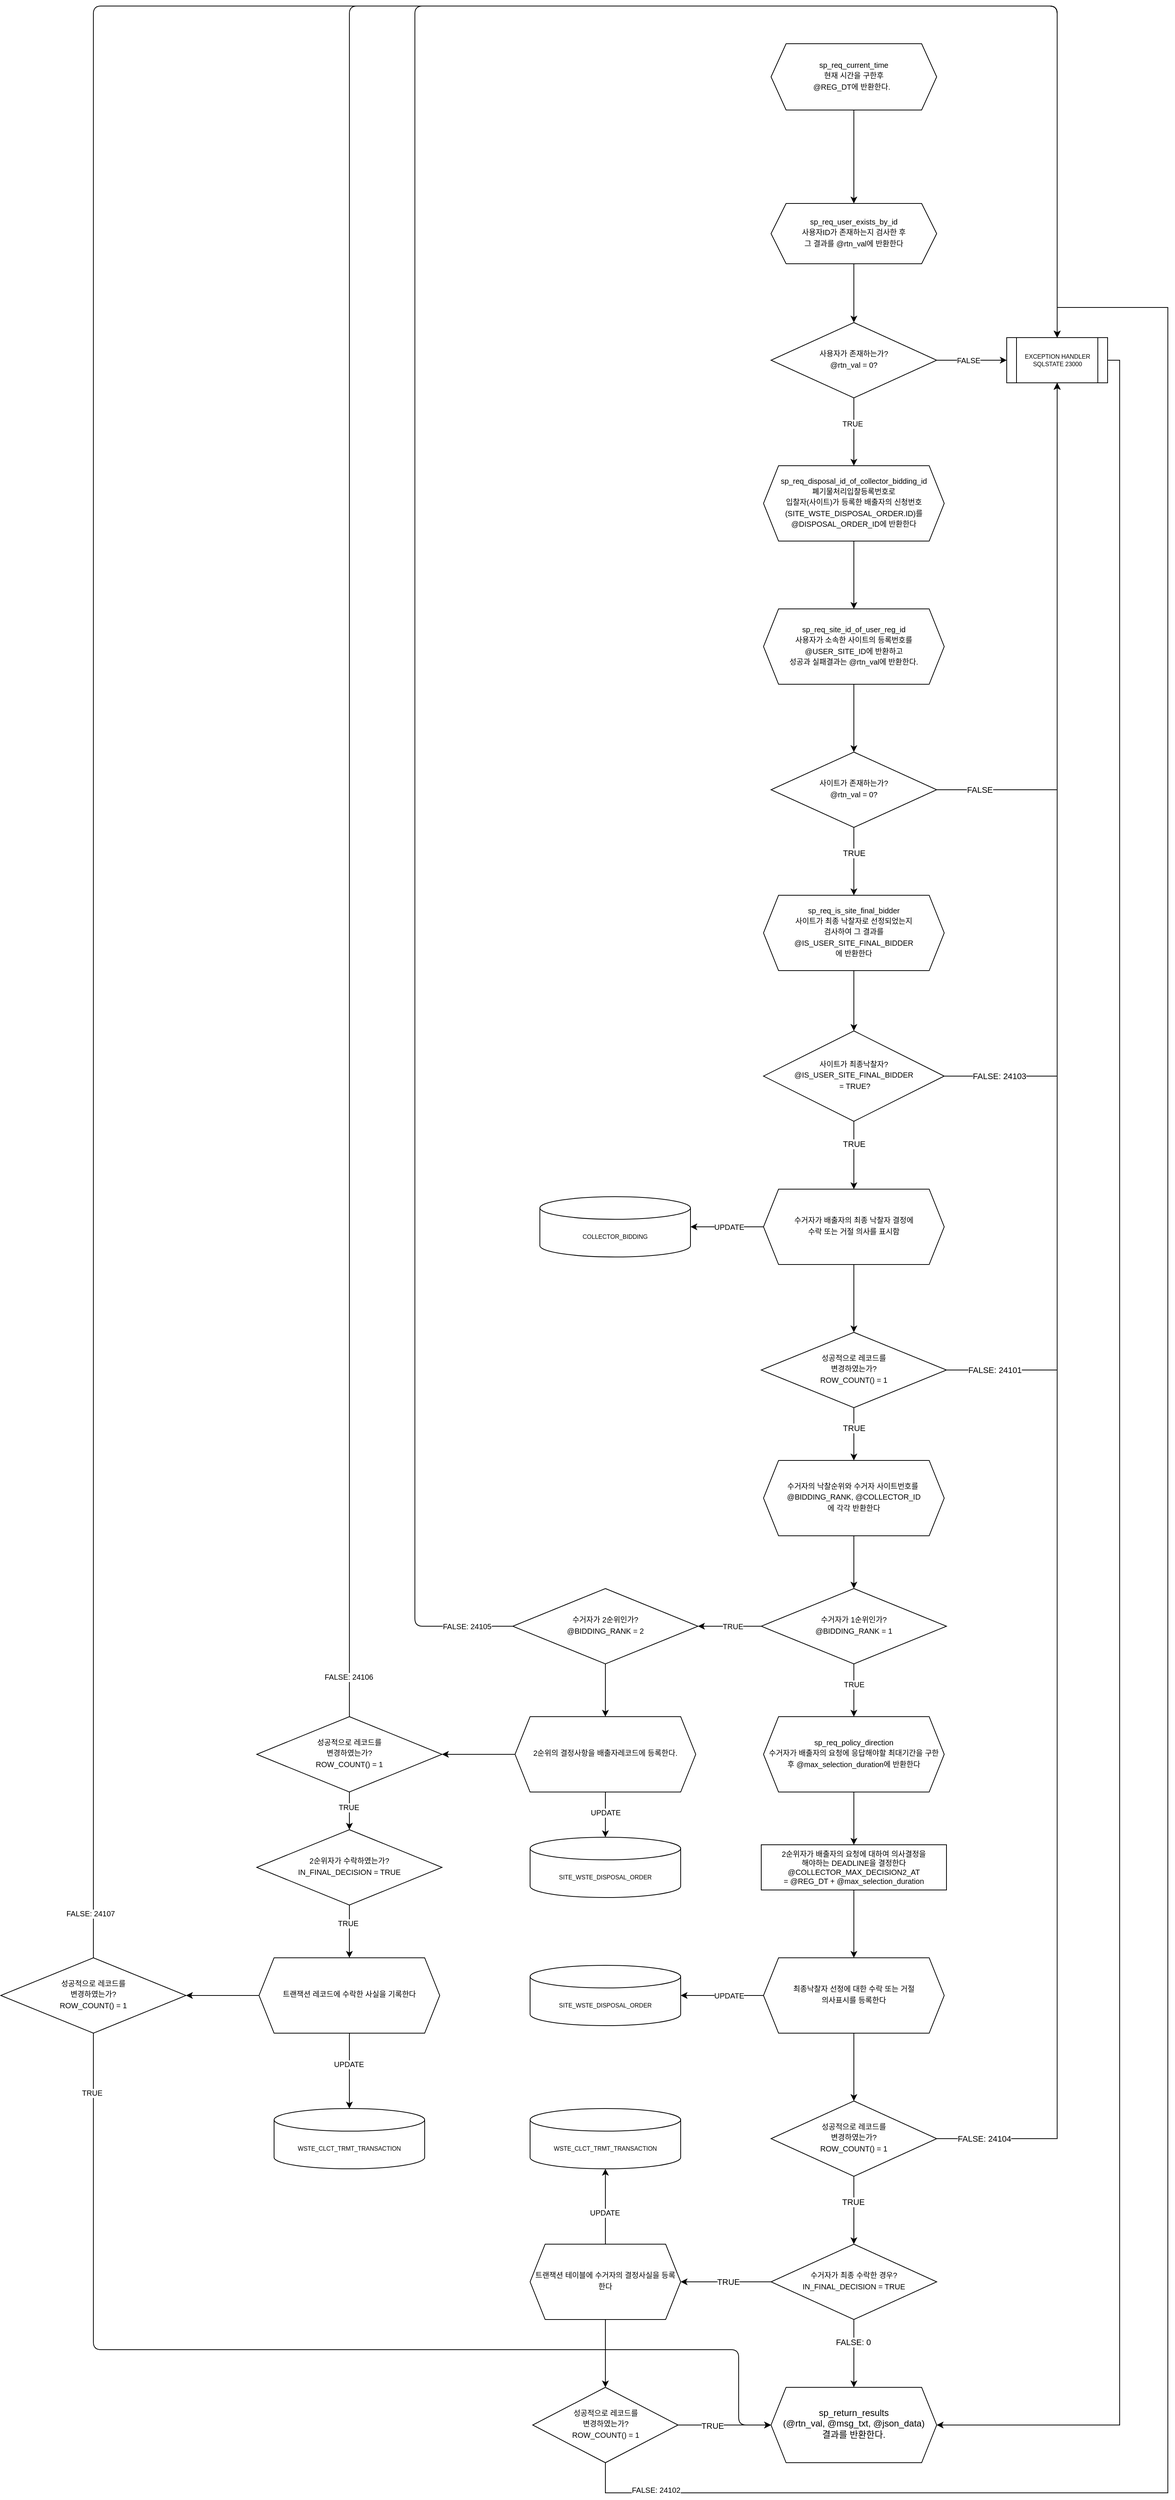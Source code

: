 <mxfile>
    <diagram id="yySY9vK7rYap_eBIG5R3" name="Page-1">
        <mxGraphModel dx="3676" dy="3416" grid="1" gridSize="10" guides="1" tooltips="1" connect="1" arrows="1" fold="1" page="1" pageScale="1" pageWidth="827" pageHeight="1169" math="0" shadow="0">
            <root>
                <mxCell id="0"/>
                <mxCell id="1" parent="0"/>
                <mxCell id="CMZ5Q1El2WQaPjV9q1QV-1" value="" style="edgeStyle=orthogonalEdgeStyle;rounded=0;orthogonalLoop=1;jettySize=auto;html=1;fontSize=8;" parent="1" source="CMZ5Q1El2WQaPjV9q1QV-2" target="CMZ5Q1El2WQaPjV9q1QV-4" edge="1">
                    <mxGeometry relative="1" as="geometry"/>
                </mxCell>
                <mxCell id="CMZ5Q1El2WQaPjV9q1QV-2" value="&lt;font style=&quot;font-size: 10px&quot;&gt;sp_req_current_time&lt;br&gt;현재 시간을 구한후&lt;br&gt;@REG_DT에 반환한다.&amp;nbsp;&amp;nbsp;&lt;/font&gt;" style="shape=hexagon;perimeter=hexagonPerimeter2;whiteSpace=wrap;html=1;fixedSize=1;shadow=0;strokeWidth=1;spacing=6;spacingTop=-4;" parent="1" vertex="1">
                    <mxGeometry x="-607" y="-2260" width="220" height="88" as="geometry"/>
                </mxCell>
                <mxCell id="CMZ5Q1El2WQaPjV9q1QV-3" value="" style="edgeStyle=orthogonalEdgeStyle;rounded=0;orthogonalLoop=1;jettySize=auto;html=1;fontSize=8;" parent="1" source="CMZ5Q1El2WQaPjV9q1QV-4" target="CMZ5Q1El2WQaPjV9q1QV-8" edge="1">
                    <mxGeometry relative="1" as="geometry"/>
                </mxCell>
                <mxCell id="CMZ5Q1El2WQaPjV9q1QV-4" value="&lt;font style=&quot;font-size: 10px&quot;&gt;sp_req_user_exists_by_id&lt;br&gt;사용자ID가 존재하는지 검사한 후&lt;br&gt;그 결과를 @rtn_val에 반환한다&lt;/font&gt;" style="shape=hexagon;perimeter=hexagonPerimeter2;whiteSpace=wrap;html=1;fixedSize=1;shadow=0;strokeWidth=1;spacing=6;spacingTop=-4;" parent="1" vertex="1">
                    <mxGeometry x="-607" y="-2048" width="220" height="80" as="geometry"/>
                </mxCell>
                <mxCell id="CMZ5Q1El2WQaPjV9q1QV-5" value="" style="edgeStyle=orthogonalEdgeStyle;rounded=0;orthogonalLoop=1;jettySize=auto;html=1;fontSize=8;" parent="1" source="CMZ5Q1El2WQaPjV9q1QV-8" target="CMZ5Q1El2WQaPjV9q1QV-9" edge="1">
                    <mxGeometry relative="1" as="geometry"/>
                </mxCell>
                <mxCell id="CMZ5Q1El2WQaPjV9q1QV-6" value="&lt;font style=&quot;font-size: 10px&quot;&gt;TRUE&lt;/font&gt;" style="edgeLabel;html=1;align=center;verticalAlign=middle;resizable=0;points=[];fontSize=8;" parent="CMZ5Q1El2WQaPjV9q1QV-5" vertex="1" connectable="0">
                    <mxGeometry x="-0.244" y="-2" relative="1" as="geometry">
                        <mxPoint as="offset"/>
                    </mxGeometry>
                </mxCell>
                <mxCell id="CMZ5Q1El2WQaPjV9q1QV-21" value="" style="edgeStyle=orthogonalEdgeStyle;rounded=0;orthogonalLoop=1;jettySize=auto;html=1;" parent="1" source="CMZ5Q1El2WQaPjV9q1QV-8" target="CMZ5Q1El2WQaPjV9q1QV-20" edge="1">
                    <mxGeometry relative="1" as="geometry"/>
                </mxCell>
                <mxCell id="CMZ5Q1El2WQaPjV9q1QV-22" value="&lt;font style=&quot;font-size: 10px&quot;&gt;FALSE&lt;/font&gt;" style="edgeLabel;html=1;align=center;verticalAlign=middle;resizable=0;points=[];" parent="CMZ5Q1El2WQaPjV9q1QV-21" vertex="1" connectable="0">
                    <mxGeometry x="-0.2" relative="1" as="geometry">
                        <mxPoint x="5" as="offset"/>
                    </mxGeometry>
                </mxCell>
                <mxCell id="CMZ5Q1El2WQaPjV9q1QV-8" value="&lt;font style=&quot;font-size: 10px&quot;&gt;사용자가 존재하는가?&lt;br&gt;@rtn_val = 0?&lt;/font&gt;" style="rhombus;whiteSpace=wrap;html=1;shadow=0;strokeWidth=1;spacing=6;spacingTop=-4;" parent="1" vertex="1">
                    <mxGeometry x="-607" y="-1890" width="220" height="100" as="geometry"/>
                </mxCell>
                <mxCell id="CMZ5Q1El2WQaPjV9q1QV-11" value="" style="edgeStyle=orthogonalEdgeStyle;rounded=0;orthogonalLoop=1;jettySize=auto;html=1;entryX=0.5;entryY=0;entryDx=0;entryDy=0;" parent="1" source="CMZ5Q1El2WQaPjV9q1QV-9" target="CMZ5Q1El2WQaPjV9q1QV-12" edge="1">
                    <mxGeometry relative="1" as="geometry">
                        <mxPoint x="-467" y="-1550" as="targetPoint"/>
                    </mxGeometry>
                </mxCell>
                <mxCell id="CMZ5Q1El2WQaPjV9q1QV-9" value="&lt;font style=&quot;font-size: 10px&quot;&gt;sp_req_disposal_id_of_collector_bidding_id&lt;br&gt;폐기물처리입찰등록번호로&lt;br&gt;입찰자(사이트)가 등록한 배출자의 신청번호&lt;br&gt;(SITE_WSTE_DISPOSAL_ORDER.ID)를 @DISPOSAL_ORDER_ID에 반환한다&lt;/font&gt;" style="shape=hexagon;perimeter=hexagonPerimeter2;whiteSpace=wrap;html=1;fixedSize=1;shadow=0;strokeWidth=1;spacing=6;spacingTop=-4;" parent="1" vertex="1">
                    <mxGeometry x="-617" y="-1700" width="240" height="100" as="geometry"/>
                </mxCell>
                <mxCell id="CMZ5Q1El2WQaPjV9q1QV-14" value="" style="edgeStyle=orthogonalEdgeStyle;rounded=0;orthogonalLoop=1;jettySize=auto;html=1;entryX=0.5;entryY=0;entryDx=0;entryDy=0;" parent="1" source="CMZ5Q1El2WQaPjV9q1QV-12" target="CMZ5Q1El2WQaPjV9q1QV-15" edge="1">
                    <mxGeometry relative="1" as="geometry">
                        <mxPoint x="-437" y="-1350" as="targetPoint"/>
                    </mxGeometry>
                </mxCell>
                <mxCell id="CMZ5Q1El2WQaPjV9q1QV-12" value="&lt;font style=&quot;font-size: 10px&quot;&gt;sp_req_site_id_of_user_reg_id&lt;br&gt;사용자가 소속한 사이트의 등록번호를&lt;br&gt;@USER_SITE_ID에 반환하고&lt;br&gt;성공과 실패결과는&amp;nbsp;@rtn_val에 반환한다.&lt;/font&gt;" style="shape=hexagon;perimeter=hexagonPerimeter2;whiteSpace=wrap;html=1;fixedSize=1;shadow=0;strokeWidth=1;spacing=6;spacingTop=-4;" parent="1" vertex="1">
                    <mxGeometry x="-617" y="-1510" width="240" height="100" as="geometry"/>
                </mxCell>
                <mxCell id="CMZ5Q1El2WQaPjV9q1QV-19" value="" style="edgeStyle=orthogonalEdgeStyle;rounded=0;orthogonalLoop=1;jettySize=auto;html=1;" parent="1" source="CMZ5Q1El2WQaPjV9q1QV-15" target="CMZ5Q1El2WQaPjV9q1QV-17" edge="1">
                    <mxGeometry relative="1" as="geometry">
                        <Array as="points">
                            <mxPoint x="-497" y="-1180"/>
                            <mxPoint x="-497" y="-1180"/>
                        </Array>
                    </mxGeometry>
                </mxCell>
                <mxCell id="CMZ5Q1El2WQaPjV9q1QV-23" value="TRUE" style="edgeLabel;html=1;align=center;verticalAlign=middle;resizable=0;points=[];" parent="CMZ5Q1El2WQaPjV9q1QV-19" vertex="1" connectable="0">
                    <mxGeometry x="-0.244" relative="1" as="geometry">
                        <mxPoint as="offset"/>
                    </mxGeometry>
                </mxCell>
                <mxCell id="CMZ5Q1El2WQaPjV9q1QV-24" style="edgeStyle=orthogonalEdgeStyle;rounded=0;orthogonalLoop=1;jettySize=auto;html=1;exitX=1;exitY=0.5;exitDx=0;exitDy=0;entryX=0.5;entryY=1;entryDx=0;entryDy=0;" parent="1" source="CMZ5Q1El2WQaPjV9q1QV-15" target="CMZ5Q1El2WQaPjV9q1QV-20" edge="1">
                    <mxGeometry relative="1" as="geometry"/>
                </mxCell>
                <mxCell id="CMZ5Q1El2WQaPjV9q1QV-25" value="FALSE" style="edgeLabel;html=1;align=center;verticalAlign=middle;resizable=0;points=[];" parent="CMZ5Q1El2WQaPjV9q1QV-24" vertex="1" connectable="0">
                    <mxGeometry x="-0.749" relative="1" as="geometry">
                        <mxPoint x="-31" as="offset"/>
                    </mxGeometry>
                </mxCell>
                <mxCell id="CMZ5Q1El2WQaPjV9q1QV-15" value="&lt;font style=&quot;font-size: 10px&quot;&gt;사이트가 존재하는가?&lt;br&gt;@rtn_val = 0?&lt;/font&gt;" style="rhombus;whiteSpace=wrap;html=1;shadow=0;strokeWidth=1;spacing=6;spacingTop=-4;" parent="1" vertex="1">
                    <mxGeometry x="-607" y="-1320" width="220" height="100" as="geometry"/>
                </mxCell>
                <mxCell id="CMZ5Q1El2WQaPjV9q1QV-16" value="" style="edgeStyle=orthogonalEdgeStyle;rounded=0;orthogonalLoop=1;jettySize=auto;html=1;entryX=0.5;entryY=0;entryDx=0;entryDy=0;" parent="1" source="CMZ5Q1El2WQaPjV9q1QV-17" target="CMZ5Q1El2WQaPjV9q1QV-18" edge="1">
                    <mxGeometry relative="1" as="geometry">
                        <mxPoint x="-437" y="-970" as="targetPoint"/>
                    </mxGeometry>
                </mxCell>
                <mxCell id="CMZ5Q1El2WQaPjV9q1QV-17" value="&lt;font style=&quot;font-size: 10px&quot;&gt;sp_req_is_site_final_bidder&lt;br&gt;사이트가 최종 낙찰자로 선정되었는지&lt;br&gt;검사하여 그 결과를&lt;br&gt;@IS_USER_SITE_FINAL_BIDDER&lt;br&gt;에 반환한다&lt;/font&gt;" style="shape=hexagon;perimeter=hexagonPerimeter2;whiteSpace=wrap;html=1;fixedSize=1;shadow=0;strokeWidth=1;spacing=6;spacingTop=-4;" parent="1" vertex="1">
                    <mxGeometry x="-617" y="-1130" width="240" height="100" as="geometry"/>
                </mxCell>
                <mxCell id="CMZ5Q1El2WQaPjV9q1QV-26" style="edgeStyle=orthogonalEdgeStyle;rounded=0;orthogonalLoop=1;jettySize=auto;html=1;exitX=1;exitY=0.5;exitDx=0;exitDy=0;entryX=0.5;entryY=1;entryDx=0;entryDy=0;" parent="1" source="CMZ5Q1El2WQaPjV9q1QV-18" target="CMZ5Q1El2WQaPjV9q1QV-20" edge="1">
                    <mxGeometry relative="1" as="geometry"/>
                </mxCell>
                <mxCell id="CMZ5Q1El2WQaPjV9q1QV-27" value="FALSE: 24103" style="edgeLabel;html=1;align=center;verticalAlign=middle;resizable=0;points=[];" parent="CMZ5Q1El2WQaPjV9q1QV-26" vertex="1" connectable="0">
                    <mxGeometry x="-0.861" y="-2" relative="1" as="geometry">
                        <mxPoint x="-2" y="-2" as="offset"/>
                    </mxGeometry>
                </mxCell>
                <mxCell id="CMZ5Q1El2WQaPjV9q1QV-31" value="" style="edgeStyle=orthogonalEdgeStyle;rounded=0;orthogonalLoop=1;jettySize=auto;html=1;" parent="1" source="CMZ5Q1El2WQaPjV9q1QV-18" target="CMZ5Q1El2WQaPjV9q1QV-29" edge="1">
                    <mxGeometry relative="1" as="geometry">
                        <Array as="points">
                            <mxPoint x="-497" y="-790"/>
                            <mxPoint x="-497" y="-790"/>
                        </Array>
                    </mxGeometry>
                </mxCell>
                <mxCell id="CMZ5Q1El2WQaPjV9q1QV-41" value="TRUE" style="edgeLabel;html=1;align=center;verticalAlign=middle;resizable=0;points=[];" parent="CMZ5Q1El2WQaPjV9q1QV-31" vertex="1" connectable="0">
                    <mxGeometry x="-0.33" relative="1" as="geometry">
                        <mxPoint as="offset"/>
                    </mxGeometry>
                </mxCell>
                <mxCell id="CMZ5Q1El2WQaPjV9q1QV-18" value="&lt;font style=&quot;font-size: 10px&quot;&gt;사이트가 최종낙찰자?&lt;br&gt;@IS_USER_SITE_FINAL_BIDDER&lt;br&gt;&amp;nbsp;= TRUE?&lt;/font&gt;" style="rhombus;whiteSpace=wrap;html=1;shadow=0;strokeWidth=1;spacing=6;spacingTop=-4;" parent="1" vertex="1">
                    <mxGeometry x="-617" y="-950" width="240" height="120" as="geometry"/>
                </mxCell>
                <mxCell id="CMZ5Q1El2WQaPjV9q1QV-58" style="edgeStyle=orthogonalEdgeStyle;rounded=0;orthogonalLoop=1;jettySize=auto;html=1;exitX=1;exitY=0.5;exitDx=0;exitDy=0;entryX=1;entryY=0.5;entryDx=0;entryDy=0;" parent="1" source="CMZ5Q1El2WQaPjV9q1QV-20" target="CMZ5Q1El2WQaPjV9q1QV-55" edge="1">
                    <mxGeometry relative="1" as="geometry">
                        <Array as="points">
                            <mxPoint x="-144" y="-1840"/>
                            <mxPoint x="-144" y="900"/>
                        </Array>
                    </mxGeometry>
                </mxCell>
                <mxCell id="CMZ5Q1El2WQaPjV9q1QV-20" value="EXCEPTION HANDLER&lt;br&gt;SQLSTATE 23000" style="shape=process;whiteSpace=wrap;html=1;backgroundOutline=1;fontSize=8;" parent="1" vertex="1">
                    <mxGeometry x="-294" y="-1870" width="134" height="60" as="geometry"/>
                </mxCell>
                <mxCell id="CMZ5Q1El2WQaPjV9q1QV-28" value="" style="edgeStyle=orthogonalEdgeStyle;rounded=0;orthogonalLoop=1;jettySize=auto;html=1;entryX=0.5;entryY=0;entryDx=0;entryDy=0;" parent="1" source="CMZ5Q1El2WQaPjV9q1QV-29" target="CMZ5Q1El2WQaPjV9q1QV-30" edge="1">
                    <mxGeometry relative="1" as="geometry">
                        <mxPoint x="-437" y="-580" as="targetPoint"/>
                    </mxGeometry>
                </mxCell>
                <mxCell id="CMZ5Q1El2WQaPjV9q1QV-33" value="" style="edgeStyle=orthogonalEdgeStyle;rounded=0;orthogonalLoop=1;jettySize=auto;html=1;" parent="1" source="CMZ5Q1El2WQaPjV9q1QV-29" target="CMZ5Q1El2WQaPjV9q1QV-32" edge="1">
                    <mxGeometry relative="1" as="geometry"/>
                </mxCell>
                <mxCell id="3" value="UPDATE" style="edgeLabel;html=1;align=center;verticalAlign=middle;resizable=0;points=[];fontSize=10;" vertex="1" connectable="0" parent="CMZ5Q1El2WQaPjV9q1QV-33">
                    <mxGeometry x="-0.043" relative="1" as="geometry">
                        <mxPoint as="offset"/>
                    </mxGeometry>
                </mxCell>
                <mxCell id="CMZ5Q1El2WQaPjV9q1QV-29" value="&lt;font style=&quot;font-size: 10px&quot;&gt;수거자가 배출자의 최종 낙찰자 결정에&lt;br&gt;수락 또는 거절 의사를 표시함&lt;/font&gt;" style="shape=hexagon;perimeter=hexagonPerimeter2;whiteSpace=wrap;html=1;fixedSize=1;shadow=0;strokeWidth=1;spacing=6;spacingTop=-4;" parent="1" vertex="1">
                    <mxGeometry x="-617" y="-740" width="240" height="100" as="geometry"/>
                </mxCell>
                <mxCell id="CMZ5Q1El2WQaPjV9q1QV-34" style="edgeStyle=orthogonalEdgeStyle;rounded=0;orthogonalLoop=1;jettySize=auto;html=1;exitX=1;exitY=0.5;exitDx=0;exitDy=0;entryX=0.5;entryY=1;entryDx=0;entryDy=0;" parent="1" source="CMZ5Q1El2WQaPjV9q1QV-30" target="CMZ5Q1El2WQaPjV9q1QV-20" edge="1">
                    <mxGeometry relative="1" as="geometry"/>
                </mxCell>
                <mxCell id="CMZ5Q1El2WQaPjV9q1QV-35" value="FALSE: 24101" style="edgeLabel;html=1;align=center;verticalAlign=middle;resizable=0;points=[];" parent="CMZ5Q1El2WQaPjV9q1QV-34" vertex="1" connectable="0">
                    <mxGeometry x="-0.874" y="1" relative="1" as="geometry">
                        <mxPoint x="-28" y="1" as="offset"/>
                    </mxGeometry>
                </mxCell>
                <mxCell id="CMZ5Q1El2WQaPjV9q1QV-39" value="" style="edgeStyle=orthogonalEdgeStyle;rounded=0;orthogonalLoop=1;jettySize=auto;html=1;entryX=0.5;entryY=0;entryDx=0;entryDy=0;" parent="1" source="CMZ5Q1El2WQaPjV9q1QV-30" target="4" edge="1">
                    <mxGeometry relative="1" as="geometry">
                        <mxPoint x="-467" y="-380" as="targetPoint"/>
                    </mxGeometry>
                </mxCell>
                <mxCell id="CMZ5Q1El2WQaPjV9q1QV-40" value="TRUE" style="edgeLabel;html=1;align=center;verticalAlign=middle;resizable=0;points=[];" parent="CMZ5Q1El2WQaPjV9q1QV-39" vertex="1" connectable="0">
                    <mxGeometry x="-0.222" relative="1" as="geometry">
                        <mxPoint as="offset"/>
                    </mxGeometry>
                </mxCell>
                <mxCell id="CMZ5Q1El2WQaPjV9q1QV-30" value="&lt;font style=&quot;font-size: 10px&quot;&gt;성공적으로 레코드를&lt;br&gt;변경하였는가?&lt;br&gt;ROW_COUNT() = 1&lt;/font&gt;" style="rhombus;whiteSpace=wrap;html=1;shadow=0;strokeWidth=1;spacing=6;spacingTop=-4;" parent="1" vertex="1">
                    <mxGeometry x="-620" y="-550" width="246" height="100" as="geometry"/>
                </mxCell>
                <mxCell id="CMZ5Q1El2WQaPjV9q1QV-32" value="COLLECTOR_BIDDING" style="shape=cylinder3;whiteSpace=wrap;html=1;boundedLbl=1;backgroundOutline=1;size=15;fontSize=8;" parent="1" vertex="1">
                    <mxGeometry x="-914" y="-730" width="200" height="80" as="geometry"/>
                </mxCell>
                <mxCell id="CMZ5Q1El2WQaPjV9q1QV-46" style="edgeStyle=orthogonalEdgeStyle;rounded=0;orthogonalLoop=1;jettySize=auto;html=1;entryX=1;entryY=0.5;entryDx=0;entryDy=0;entryPerimeter=0;" parent="1" source="CMZ5Q1El2WQaPjV9q1QV-42" target="CMZ5Q1El2WQaPjV9q1QV-45" edge="1">
                    <mxGeometry relative="1" as="geometry">
                        <Array as="points">
                            <mxPoint x="-664" y="330"/>
                            <mxPoint x="-664" y="330"/>
                        </Array>
                    </mxGeometry>
                </mxCell>
                <mxCell id="2" value="UPDATE" style="edgeLabel;html=1;align=center;verticalAlign=middle;resizable=0;points=[];fontSize=10;" vertex="1" connectable="0" parent="CMZ5Q1El2WQaPjV9q1QV-46">
                    <mxGeometry x="-0.154" relative="1" as="geometry">
                        <mxPoint as="offset"/>
                    </mxGeometry>
                </mxCell>
                <mxCell id="CMZ5Q1El2WQaPjV9q1QV-48" value="" style="edgeStyle=orthogonalEdgeStyle;rounded=0;orthogonalLoop=1;jettySize=auto;html=1;" parent="1" source="CMZ5Q1El2WQaPjV9q1QV-42" target="CMZ5Q1El2WQaPjV9q1QV-47" edge="1">
                    <mxGeometry relative="1" as="geometry"/>
                </mxCell>
                <mxCell id="CMZ5Q1El2WQaPjV9q1QV-42" value="&lt;font style=&quot;font-size: 10px&quot;&gt;최종낙찰자 선정에 대한 수락 또는 거절&lt;br&gt;의사표시를 등록한다&lt;/font&gt;" style="shape=hexagon;perimeter=hexagonPerimeter2;whiteSpace=wrap;html=1;fixedSize=1;shadow=0;strokeWidth=1;spacing=6;spacingTop=-4;" parent="1" vertex="1">
                    <mxGeometry x="-617" y="280" width="240" height="100" as="geometry"/>
                </mxCell>
                <mxCell id="CMZ5Q1El2WQaPjV9q1QV-45" value="SITE_WSTE_DISPOSAL_ORDER" style="shape=cylinder3;whiteSpace=wrap;html=1;boundedLbl=1;backgroundOutline=1;size=15;fontSize=8;" parent="1" vertex="1">
                    <mxGeometry x="-927" y="290" width="200" height="80" as="geometry"/>
                </mxCell>
                <mxCell id="CMZ5Q1El2WQaPjV9q1QV-50" value="" style="edgeStyle=orthogonalEdgeStyle;rounded=0;orthogonalLoop=1;jettySize=auto;html=1;" parent="1" source="CMZ5Q1El2WQaPjV9q1QV-47" target="CMZ5Q1El2WQaPjV9q1QV-49" edge="1">
                    <mxGeometry relative="1" as="geometry"/>
                </mxCell>
                <mxCell id="CMZ5Q1El2WQaPjV9q1QV-51" value="TRUE" style="edgeLabel;html=1;align=center;verticalAlign=middle;resizable=0;points=[];" parent="CMZ5Q1El2WQaPjV9q1QV-50" vertex="1" connectable="0">
                    <mxGeometry x="-0.244" y="-1" relative="1" as="geometry">
                        <mxPoint as="offset"/>
                    </mxGeometry>
                </mxCell>
                <mxCell id="CMZ5Q1El2WQaPjV9q1QV-52" style="edgeStyle=orthogonalEdgeStyle;rounded=0;orthogonalLoop=1;jettySize=auto;html=1;exitX=1;exitY=0.5;exitDx=0;exitDy=0;entryX=0.5;entryY=1;entryDx=0;entryDy=0;" parent="1" source="CMZ5Q1El2WQaPjV9q1QV-47" target="CMZ5Q1El2WQaPjV9q1QV-20" edge="1">
                    <mxGeometry relative="1" as="geometry"/>
                </mxCell>
                <mxCell id="CMZ5Q1El2WQaPjV9q1QV-53" value="FALSE: 24104" style="edgeLabel;html=1;align=center;verticalAlign=middle;resizable=0;points=[];" parent="CMZ5Q1El2WQaPjV9q1QV-52" vertex="1" connectable="0">
                    <mxGeometry x="-0.892" y="1" relative="1" as="geometry">
                        <mxPoint x="-72" y="1" as="offset"/>
                    </mxGeometry>
                </mxCell>
                <mxCell id="CMZ5Q1El2WQaPjV9q1QV-47" value="&lt;font style=&quot;font-size: 10px&quot;&gt;성공적으로 레코드를&lt;br&gt;변경하였는가?&lt;br&gt;ROW_COUNT() = 1&lt;/font&gt;" style="rhombus;whiteSpace=wrap;html=1;shadow=0;strokeWidth=1;spacing=6;spacingTop=-4;" parent="1" vertex="1">
                    <mxGeometry x="-607" y="470" width="220" height="100" as="geometry"/>
                </mxCell>
                <mxCell id="CMZ5Q1El2WQaPjV9q1QV-56" value="" style="edgeStyle=orthogonalEdgeStyle;rounded=0;orthogonalLoop=1;jettySize=auto;html=1;" parent="1" source="CMZ5Q1El2WQaPjV9q1QV-49" target="CMZ5Q1El2WQaPjV9q1QV-55" edge="1">
                    <mxGeometry relative="1" as="geometry"/>
                </mxCell>
                <mxCell id="CMZ5Q1El2WQaPjV9q1QV-57" value="FALSE: 0" style="edgeLabel;html=1;align=center;verticalAlign=middle;resizable=0;points=[];" parent="CMZ5Q1El2WQaPjV9q1QV-56" vertex="1" connectable="0">
                    <mxGeometry x="-0.333" y="-1" relative="1" as="geometry">
                        <mxPoint as="offset"/>
                    </mxGeometry>
                </mxCell>
                <mxCell id="CMZ5Q1El2WQaPjV9q1QV-61" value="" style="edgeStyle=orthogonalEdgeStyle;rounded=0;orthogonalLoop=1;jettySize=auto;html=1;" parent="1" source="CMZ5Q1El2WQaPjV9q1QV-49" target="CMZ5Q1El2WQaPjV9q1QV-60" edge="1">
                    <mxGeometry relative="1" as="geometry"/>
                </mxCell>
                <mxCell id="CMZ5Q1El2WQaPjV9q1QV-62" value="TRUE" style="edgeLabel;html=1;align=center;verticalAlign=middle;resizable=0;points=[];" parent="CMZ5Q1El2WQaPjV9q1QV-61" vertex="1" connectable="0">
                    <mxGeometry x="-0.209" y="1" relative="1" as="geometry">
                        <mxPoint x="-10" y="-1" as="offset"/>
                    </mxGeometry>
                </mxCell>
                <mxCell id="CMZ5Q1El2WQaPjV9q1QV-49" value="&lt;font style=&quot;font-size: 10px&quot;&gt;수거자가 최종 수락한 경우?&lt;br&gt;IN_FINAL_DECISION = TRUE&lt;/font&gt;" style="rhombus;whiteSpace=wrap;html=1;shadow=0;strokeWidth=1;spacing=6;spacingTop=-4;" parent="1" vertex="1">
                    <mxGeometry x="-607" y="660" width="220" height="100" as="geometry"/>
                </mxCell>
                <mxCell id="CMZ5Q1El2WQaPjV9q1QV-55" value="sp_return_results&lt;br&gt;(@rtn_val, @msg_txt, @json_data)&lt;br&gt;결과를 반환한다." style="shape=hexagon;perimeter=hexagonPerimeter2;whiteSpace=wrap;html=1;fixedSize=1;shadow=0;strokeWidth=1;spacing=6;spacingTop=-4;" parent="1" vertex="1">
                    <mxGeometry x="-607" y="850" width="220" height="100" as="geometry"/>
                </mxCell>
                <mxCell id="CMZ5Q1El2WQaPjV9q1QV-59" value="WSTE_CLCT_TRMT_TRANSACTION" style="shape=cylinder3;whiteSpace=wrap;html=1;boundedLbl=1;backgroundOutline=1;size=15;fontSize=8;" parent="1" vertex="1">
                    <mxGeometry x="-927" y="480" width="200" height="80" as="geometry"/>
                </mxCell>
                <mxCell id="CMZ5Q1El2WQaPjV9q1QV-63" style="edgeStyle=orthogonalEdgeStyle;rounded=0;orthogonalLoop=1;jettySize=auto;html=1;entryX=0.5;entryY=1;entryDx=0;entryDy=0;entryPerimeter=0;" parent="1" source="CMZ5Q1El2WQaPjV9q1QV-60" target="CMZ5Q1El2WQaPjV9q1QV-59" edge="1">
                    <mxGeometry relative="1" as="geometry"/>
                </mxCell>
                <mxCell id="14" value="UPDATE" style="edgeLabel;html=1;align=center;verticalAlign=middle;resizable=0;points=[];fontSize=10;" vertex="1" connectable="0" parent="CMZ5Q1El2WQaPjV9q1QV-63">
                    <mxGeometry x="-0.147" y="1" relative="1" as="geometry">
                        <mxPoint as="offset"/>
                    </mxGeometry>
                </mxCell>
                <mxCell id="CMZ5Q1El2WQaPjV9q1QV-65" style="edgeStyle=orthogonalEdgeStyle;rounded=0;orthogonalLoop=1;jettySize=auto;html=1;entryX=0.5;entryY=0;entryDx=0;entryDy=0;" parent="1" source="CMZ5Q1El2WQaPjV9q1QV-60" target="CMZ5Q1El2WQaPjV9q1QV-64" edge="1">
                    <mxGeometry relative="1" as="geometry"/>
                </mxCell>
                <mxCell id="CMZ5Q1El2WQaPjV9q1QV-60" value="&lt;span style=&quot;font-size: 10px&quot;&gt;트랜잭션 테이블에 수거자의 결정사실을 등록한다&lt;/span&gt;" style="shape=hexagon;perimeter=hexagonPerimeter2;whiteSpace=wrap;html=1;fixedSize=1;shadow=0;strokeWidth=1;spacing=6;spacingTop=-4;" parent="1" vertex="1">
                    <mxGeometry x="-927" y="660" width="200" height="100" as="geometry"/>
                </mxCell>
                <mxCell id="CMZ5Q1El2WQaPjV9q1QV-66" style="edgeStyle=orthogonalEdgeStyle;rounded=0;orthogonalLoop=1;jettySize=auto;html=1;entryX=0;entryY=0.5;entryDx=0;entryDy=0;" parent="1" source="CMZ5Q1El2WQaPjV9q1QV-64" target="CMZ5Q1El2WQaPjV9q1QV-55" edge="1">
                    <mxGeometry relative="1" as="geometry"/>
                </mxCell>
                <mxCell id="CMZ5Q1El2WQaPjV9q1QV-67" value="TRUE" style="edgeLabel;html=1;align=center;verticalAlign=middle;resizable=0;points=[];" parent="CMZ5Q1El2WQaPjV9q1QV-66" vertex="1" connectable="0">
                    <mxGeometry x="-0.274" y="-1" relative="1" as="geometry">
                        <mxPoint as="offset"/>
                    </mxGeometry>
                </mxCell>
                <mxCell id="CMZ5Q1El2WQaPjV9q1QV-64" value="&lt;font style=&quot;font-size: 10px&quot;&gt;성공적으로 레코드를&lt;br&gt;변경하였는가?&lt;br&gt;ROW_COUNT() = 1&lt;/font&gt;" style="rhombus;whiteSpace=wrap;html=1;shadow=0;strokeWidth=1;spacing=6;spacingTop=-4;" parent="1" vertex="1">
                    <mxGeometry x="-923.5" y="850" width="193" height="100" as="geometry"/>
                </mxCell>
                <mxCell id="CMZ5Q1El2WQaPjV9q1QV-69" style="edgeStyle=orthogonalEdgeStyle;rounded=0;orthogonalLoop=1;jettySize=auto;html=1;fontSize=8;entryX=0.5;entryY=0;entryDx=0;entryDy=0;exitX=0.5;exitY=1;exitDx=0;exitDy=0;" parent="1" source="CMZ5Q1El2WQaPjV9q1QV-64" target="CMZ5Q1El2WQaPjV9q1QV-20" edge="1">
                    <mxGeometry relative="1" as="geometry">
                        <mxPoint x="-1034" y="-290.14" as="sourcePoint"/>
                        <mxPoint x="-214" y="-2060.14" as="targetPoint"/>
                        <Array as="points">
                            <mxPoint x="-827" y="990"/>
                            <mxPoint x="-80" y="990"/>
                            <mxPoint x="-80" y="-1910"/>
                            <mxPoint x="-227" y="-1910"/>
                        </Array>
                    </mxGeometry>
                </mxCell>
                <mxCell id="16" value="FALSE: 24102" style="edgeLabel;html=1;align=center;verticalAlign=middle;resizable=0;points=[];fontSize=10;" vertex="1" connectable="0" parent="CMZ5Q1El2WQaPjV9q1QV-69">
                    <mxGeometry x="-0.982" y="-1" relative="1" as="geometry">
                        <mxPoint x="68" y="1" as="offset"/>
                    </mxGeometry>
                </mxCell>
                <mxCell id="6" value="" style="edgeStyle=none;html=1;fontSize=10;" edge="1" parent="1" source="4" target="5">
                    <mxGeometry relative="1" as="geometry"/>
                </mxCell>
                <mxCell id="4" value="&lt;span style=&quot;font-size: 10px&quot;&gt;수거자의 낙찰순위와 수거자 사이트번호를&amp;nbsp;&lt;br&gt;@BIDDING_RANK, @COLLECTOR_ID&lt;br&gt;에 각각 반환한다&lt;/span&gt;" style="shape=hexagon;perimeter=hexagonPerimeter2;whiteSpace=wrap;html=1;fixedSize=1;shadow=0;strokeWidth=1;spacing=6;spacingTop=-4;" vertex="1" parent="1">
                    <mxGeometry x="-617" y="-380" width="240" height="100" as="geometry"/>
                </mxCell>
                <mxCell id="8" value="" style="edgeStyle=none;html=1;fontSize=10;" edge="1" parent="1" source="5" target="7">
                    <mxGeometry relative="1" as="geometry"/>
                </mxCell>
                <mxCell id="9" value="TRUE" style="edgeLabel;html=1;align=center;verticalAlign=middle;resizable=0;points=[];fontSize=10;" vertex="1" connectable="0" parent="8">
                    <mxGeometry x="-0.248" relative="1" as="geometry">
                        <mxPoint as="offset"/>
                    </mxGeometry>
                </mxCell>
                <mxCell id="18" value="" style="edgeStyle=none;html=1;fontSize=10;" edge="1" parent="1" source="5" target="17">
                    <mxGeometry relative="1" as="geometry"/>
                </mxCell>
                <mxCell id="19" value="TRUE" style="edgeLabel;html=1;align=center;verticalAlign=middle;resizable=0;points=[];fontSize=10;" vertex="1" connectable="0" parent="18">
                    <mxGeometry x="-0.1" relative="1" as="geometry">
                        <mxPoint as="offset"/>
                    </mxGeometry>
                </mxCell>
                <mxCell id="5" value="&lt;span style=&quot;font-size: 10px&quot;&gt;수거자가 1순위인가?&lt;br&gt;@BIDDING_RANK = 1&lt;/span&gt;" style="rhombus;whiteSpace=wrap;html=1;shadow=0;strokeWidth=1;spacing=6;spacingTop=-4;" vertex="1" parent="1">
                    <mxGeometry x="-620" y="-210" width="246" height="100" as="geometry"/>
                </mxCell>
                <mxCell id="11" value="" style="edgeStyle=none;html=1;fontSize=10;" edge="1" parent="1" source="7" target="10">
                    <mxGeometry relative="1" as="geometry"/>
                </mxCell>
                <mxCell id="7" value="&lt;font style=&quot;font-size: 10px&quot;&gt;sp_req_policy_direction&lt;br&gt;수거자가 배출자의 요청에 응답해야할 최대기간을 구한 후 @max_selection_duration에 반환한다&lt;/font&gt;" style="shape=hexagon;perimeter=hexagonPerimeter2;whiteSpace=wrap;html=1;fixedSize=1;shadow=0;strokeWidth=1;spacing=6;spacingTop=-4;" vertex="1" parent="1">
                    <mxGeometry x="-617" y="-40" width="240" height="100" as="geometry"/>
                </mxCell>
                <mxCell id="12" value="" style="edgeStyle=none;html=1;fontSize=10;" edge="1" parent="1" source="10" target="CMZ5Q1El2WQaPjV9q1QV-42">
                    <mxGeometry relative="1" as="geometry"/>
                </mxCell>
                <mxCell id="10" value="2순위자가 배출자의 요청에 대하여 의사결정을 &lt;br&gt;해야하는 DEADLINE을 결정한다@COLLECTOR_MAX_DECISION2_AT &lt;br&gt;=&amp;nbsp;@REG_DT +&amp;nbsp;@max_selection_duration" style="rounded=0;whiteSpace=wrap;html=1;fontSize=10;" vertex="1" parent="1">
                    <mxGeometry x="-620" y="130" width="246" height="60" as="geometry"/>
                </mxCell>
                <mxCell id="21" value="" style="edgeStyle=none;html=1;fontSize=10;" edge="1" parent="1" source="17" target="20">
                    <mxGeometry relative="1" as="geometry"/>
                </mxCell>
                <mxCell id="44" style="edgeStyle=orthogonalEdgeStyle;html=1;fontSize=10;exitX=0;exitY=0.5;exitDx=0;exitDy=0;entryX=0.5;entryY=0;entryDx=0;entryDy=0;" edge="1" parent="1" source="17" target="CMZ5Q1El2WQaPjV9q1QV-20">
                    <mxGeometry relative="1" as="geometry">
                        <mxPoint x="-740" y="-2100" as="targetPoint"/>
                        <Array as="points">
                            <mxPoint x="-1080" y="-160"/>
                            <mxPoint x="-1080" y="-2310"/>
                            <mxPoint x="-227" y="-2310"/>
                        </Array>
                    </mxGeometry>
                </mxCell>
                <mxCell id="45" value="FALSE: 24105" style="edgeLabel;html=1;align=center;verticalAlign=middle;resizable=0;points=[];fontSize=10;" vertex="1" connectable="0" parent="44">
                    <mxGeometry x="-0.949" y="-2" relative="1" as="geometry">
                        <mxPoint x="30" y="2" as="offset"/>
                    </mxGeometry>
                </mxCell>
                <mxCell id="17" value="&lt;span style=&quot;font-size: 10px&quot;&gt;수거자가 2순위인가?&lt;br&gt;@BIDDING_RANK = 2&lt;/span&gt;" style="rhombus;whiteSpace=wrap;html=1;shadow=0;strokeWidth=1;spacing=6;spacingTop=-4;" vertex="1" parent="1">
                    <mxGeometry x="-950" y="-210" width="246" height="100" as="geometry"/>
                </mxCell>
                <mxCell id="23" value="" style="edgeStyle=none;html=1;fontSize=10;" edge="1" parent="1" source="20" target="22">
                    <mxGeometry relative="1" as="geometry"/>
                </mxCell>
                <mxCell id="24" value="UPDATE" style="edgeLabel;html=1;align=center;verticalAlign=middle;resizable=0;points=[];fontSize=10;" vertex="1" connectable="0" parent="23">
                    <mxGeometry x="-0.117" relative="1" as="geometry">
                        <mxPoint as="offset"/>
                    </mxGeometry>
                </mxCell>
                <mxCell id="26" value="" style="edgeStyle=none;html=1;fontSize=10;" edge="1" parent="1" source="20" target="25">
                    <mxGeometry relative="1" as="geometry"/>
                </mxCell>
                <mxCell id="20" value="&lt;span style=&quot;font-size: 10px&quot;&gt;2순위의 결정사항을 배출자레코드에 등록한다.&lt;/span&gt;" style="shape=hexagon;perimeter=hexagonPerimeter2;whiteSpace=wrap;html=1;fixedSize=1;shadow=0;strokeWidth=1;spacing=6;spacingTop=-4;" vertex="1" parent="1">
                    <mxGeometry x="-947" y="-40" width="240" height="100" as="geometry"/>
                </mxCell>
                <mxCell id="22" value="SITE_WSTE_DISPOSAL_ORDER" style="shape=cylinder3;whiteSpace=wrap;html=1;boundedLbl=1;backgroundOutline=1;size=15;fontSize=8;" vertex="1" parent="1">
                    <mxGeometry x="-927" y="120" width="200" height="80" as="geometry"/>
                </mxCell>
                <mxCell id="28" value="" style="edgeStyle=none;html=1;fontSize=10;" edge="1" parent="1" source="25" target="27">
                    <mxGeometry relative="1" as="geometry"/>
                </mxCell>
                <mxCell id="29" value="TRUE" style="edgeLabel;html=1;align=center;verticalAlign=middle;resizable=0;points=[];fontSize=10;" vertex="1" connectable="0" parent="28">
                    <mxGeometry x="-0.191" y="-1" relative="1" as="geometry">
                        <mxPoint as="offset"/>
                    </mxGeometry>
                </mxCell>
                <mxCell id="42" style="edgeStyle=orthogonalEdgeStyle;html=1;fontSize=10;exitX=0.5;exitY=0;exitDx=0;exitDy=0;entryX=0.5;entryY=0;entryDx=0;entryDy=0;" edge="1" parent="1" source="25" target="CMZ5Q1El2WQaPjV9q1QV-20">
                    <mxGeometry relative="1" as="geometry">
                        <mxPoint x="-770" y="-2250" as="targetPoint"/>
                        <Array as="points">
                            <mxPoint x="-1167" y="-2310"/>
                            <mxPoint x="-227" y="-2310"/>
                        </Array>
                    </mxGeometry>
                </mxCell>
                <mxCell id="43" value="FALSE: 24106" style="edgeLabel;html=1;align=center;verticalAlign=middle;resizable=0;points=[];fontSize=10;" vertex="1" connectable="0" parent="42">
                    <mxGeometry x="-0.971" y="1" relative="1" as="geometry">
                        <mxPoint as="offset"/>
                    </mxGeometry>
                </mxCell>
                <mxCell id="25" value="&lt;span style=&quot;font-size: 10px&quot;&gt;성공적으로 레코드를&lt;/span&gt;&lt;br style=&quot;font-size: 10px&quot;&gt;&lt;span style=&quot;font-size: 10px&quot;&gt;변경하였는가?&lt;/span&gt;&lt;br style=&quot;font-size: 10px&quot;&gt;&lt;span style=&quot;font-size: 10px&quot;&gt;ROW_COUNT() = 1&lt;/span&gt;" style="rhombus;whiteSpace=wrap;html=1;shadow=0;strokeWidth=1;spacing=6;spacingTop=-4;" vertex="1" parent="1">
                    <mxGeometry x="-1290" y="-40" width="246" height="100" as="geometry"/>
                </mxCell>
                <mxCell id="31" value="" style="edgeStyle=none;html=1;fontSize=10;" edge="1" parent="1" source="27" target="30">
                    <mxGeometry relative="1" as="geometry"/>
                </mxCell>
                <mxCell id="32" value="TRUE" style="edgeLabel;html=1;align=center;verticalAlign=middle;resizable=0;points=[];fontSize=10;" vertex="1" connectable="0" parent="31">
                    <mxGeometry x="-0.328" y="-2" relative="1" as="geometry">
                        <mxPoint as="offset"/>
                    </mxGeometry>
                </mxCell>
                <mxCell id="27" value="&lt;span style=&quot;font-size: 10px&quot;&gt;2순위자가 수락하였는가?&lt;br&gt;IN_FINAL_DECISION = TRUE&lt;/span&gt;" style="rhombus;whiteSpace=wrap;html=1;shadow=0;strokeWidth=1;spacing=6;spacingTop=-4;" vertex="1" parent="1">
                    <mxGeometry x="-1290" y="110" width="246" height="100" as="geometry"/>
                </mxCell>
                <mxCell id="34" value="" style="edgeStyle=none;html=1;fontSize=10;" edge="1" parent="1" source="30" target="33">
                    <mxGeometry relative="1" as="geometry"/>
                </mxCell>
                <mxCell id="35" value="UPDATE" style="edgeLabel;html=1;align=center;verticalAlign=middle;resizable=0;points=[];fontSize=10;" vertex="1" connectable="0" parent="34">
                    <mxGeometry x="-0.18" y="-1" relative="1" as="geometry">
                        <mxPoint as="offset"/>
                    </mxGeometry>
                </mxCell>
                <mxCell id="37" value="" style="edgeStyle=none;html=1;fontSize=10;" edge="1" parent="1" source="30" target="36">
                    <mxGeometry relative="1" as="geometry"/>
                </mxCell>
                <mxCell id="30" value="&lt;span style=&quot;font-size: 10px&quot;&gt;트랜잭션 레코드에 수락한 사실을 기록한다&lt;/span&gt;" style="shape=hexagon;perimeter=hexagonPerimeter2;whiteSpace=wrap;html=1;fixedSize=1;shadow=0;strokeWidth=1;spacing=6;spacingTop=-4;" vertex="1" parent="1">
                    <mxGeometry x="-1287" y="280" width="240" height="100" as="geometry"/>
                </mxCell>
                <mxCell id="33" value="WSTE_CLCT_TRMT_TRANSACTION" style="shape=cylinder3;whiteSpace=wrap;html=1;boundedLbl=1;backgroundOutline=1;size=15;fontSize=8;" vertex="1" parent="1">
                    <mxGeometry x="-1267" y="480" width="200" height="80" as="geometry"/>
                </mxCell>
                <mxCell id="38" style="edgeStyle=orthogonalEdgeStyle;html=1;entryX=0;entryY=0.5;entryDx=0;entryDy=0;fontSize=10;exitX=0.5;exitY=1;exitDx=0;exitDy=0;" edge="1" parent="1" source="36" target="CMZ5Q1El2WQaPjV9q1QV-55">
                    <mxGeometry relative="1" as="geometry">
                        <Array as="points">
                            <mxPoint x="-1507" y="800"/>
                            <mxPoint x="-650" y="800"/>
                            <mxPoint x="-650" y="900"/>
                        </Array>
                    </mxGeometry>
                </mxCell>
                <mxCell id="41" value="TRUE" style="edgeLabel;html=1;align=center;verticalAlign=middle;resizable=0;points=[];fontSize=10;" vertex="1" connectable="0" parent="38">
                    <mxGeometry x="-0.889" y="-2" relative="1" as="geometry">
                        <mxPoint as="offset"/>
                    </mxGeometry>
                </mxCell>
                <mxCell id="39" style="edgeStyle=orthogonalEdgeStyle;html=1;entryX=0.5;entryY=0;entryDx=0;entryDy=0;fontSize=10;exitX=0.5;exitY=0;exitDx=0;exitDy=0;" edge="1" parent="1" source="36" target="CMZ5Q1El2WQaPjV9q1QV-20">
                    <mxGeometry relative="1" as="geometry">
                        <Array as="points">
                            <mxPoint x="-1507" y="-2310"/>
                            <mxPoint x="-227" y="-2310"/>
                        </Array>
                    </mxGeometry>
                </mxCell>
                <mxCell id="40" value="FALSE: 24107" style="edgeLabel;html=1;align=center;verticalAlign=middle;resizable=0;points=[];fontSize=10;" vertex="1" connectable="0" parent="39">
                    <mxGeometry x="-0.973" y="4" relative="1" as="geometry">
                        <mxPoint y="-1" as="offset"/>
                    </mxGeometry>
                </mxCell>
                <mxCell id="36" value="&lt;span style=&quot;font-size: 10px&quot;&gt;성공적으로 레코드를&lt;/span&gt;&lt;br style=&quot;font-size: 10px&quot;&gt;&lt;span style=&quot;font-size: 10px&quot;&gt;변경하였는가?&lt;/span&gt;&lt;br style=&quot;font-size: 10px&quot;&gt;&lt;span style=&quot;font-size: 10px&quot;&gt;ROW_COUNT() = 1&lt;/span&gt;" style="rhombus;whiteSpace=wrap;html=1;shadow=0;strokeWidth=1;spacing=6;spacingTop=-4;" vertex="1" parent="1">
                    <mxGeometry x="-1630" y="280" width="246" height="100" as="geometry"/>
                </mxCell>
            </root>
        </mxGraphModel>
    </diagram>
</mxfile>